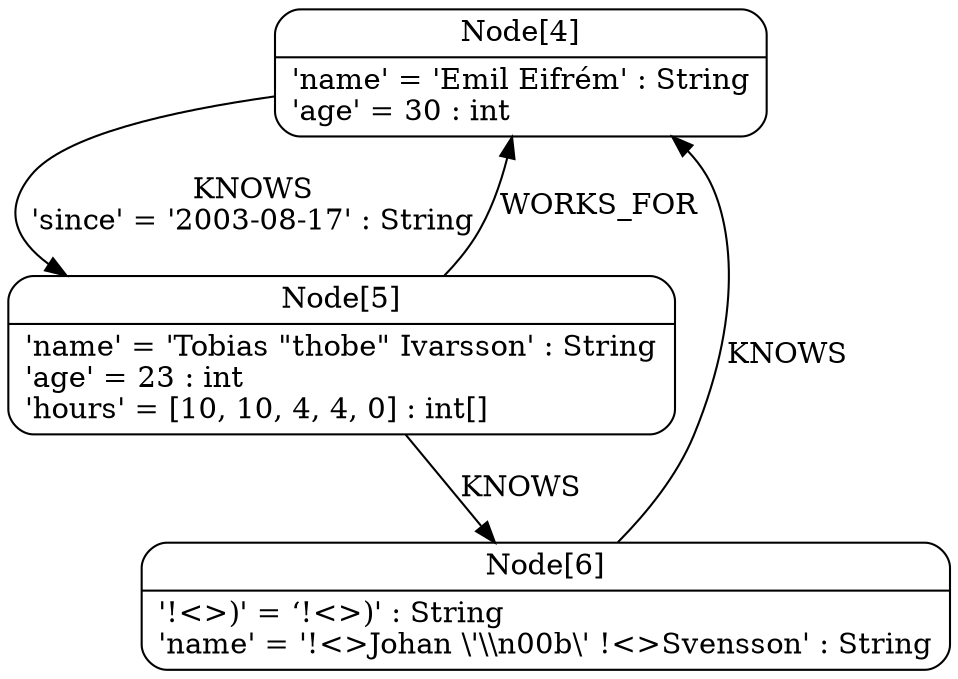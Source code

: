 /*
 * Generated by https://github.com/thobe/neo4j-community/blob/master/graphviz/src/main/java/org/neo4j/visualization/graphviz/GraphvizWriter.java
 */
digraph Neo {

	node [ shape = "Mrecord" ]

	// nodes
	N4 [ label = "{
			Node\[4\]|
			'name' = 'Emil Eifrém' : String\l
			'age' = 30 : int\l
		}"
	]

	N5 [ label = "{
			Node\[5\]|
			'name' = 'Tobias \"thobe\" Ivarsson' : String\l
			'age' = 23 : int\l
			'hours' = [10, 10, 4, 4, 0] : int[]\l
		}"
	]

	N6 [ label = "{
		Node\[6\]|'!\<\>)' = ‘!\<\>)' : String\l
		'name' = '!\<\>Johan \\'\\\\n00b\\' !\<\>Svensson' : String\l
		}"
	]

	// edges
	N4 -> N5 [label = "KNOWS\n'since' = '2003-08-17' : String\l"]
	N6 -> N4 [label = "KNOWS\n"]
	N5 -> N4 [label = "WORKS_FOR\n"]
	N5 -> N6 [label = "KNOWS\n"]
}
